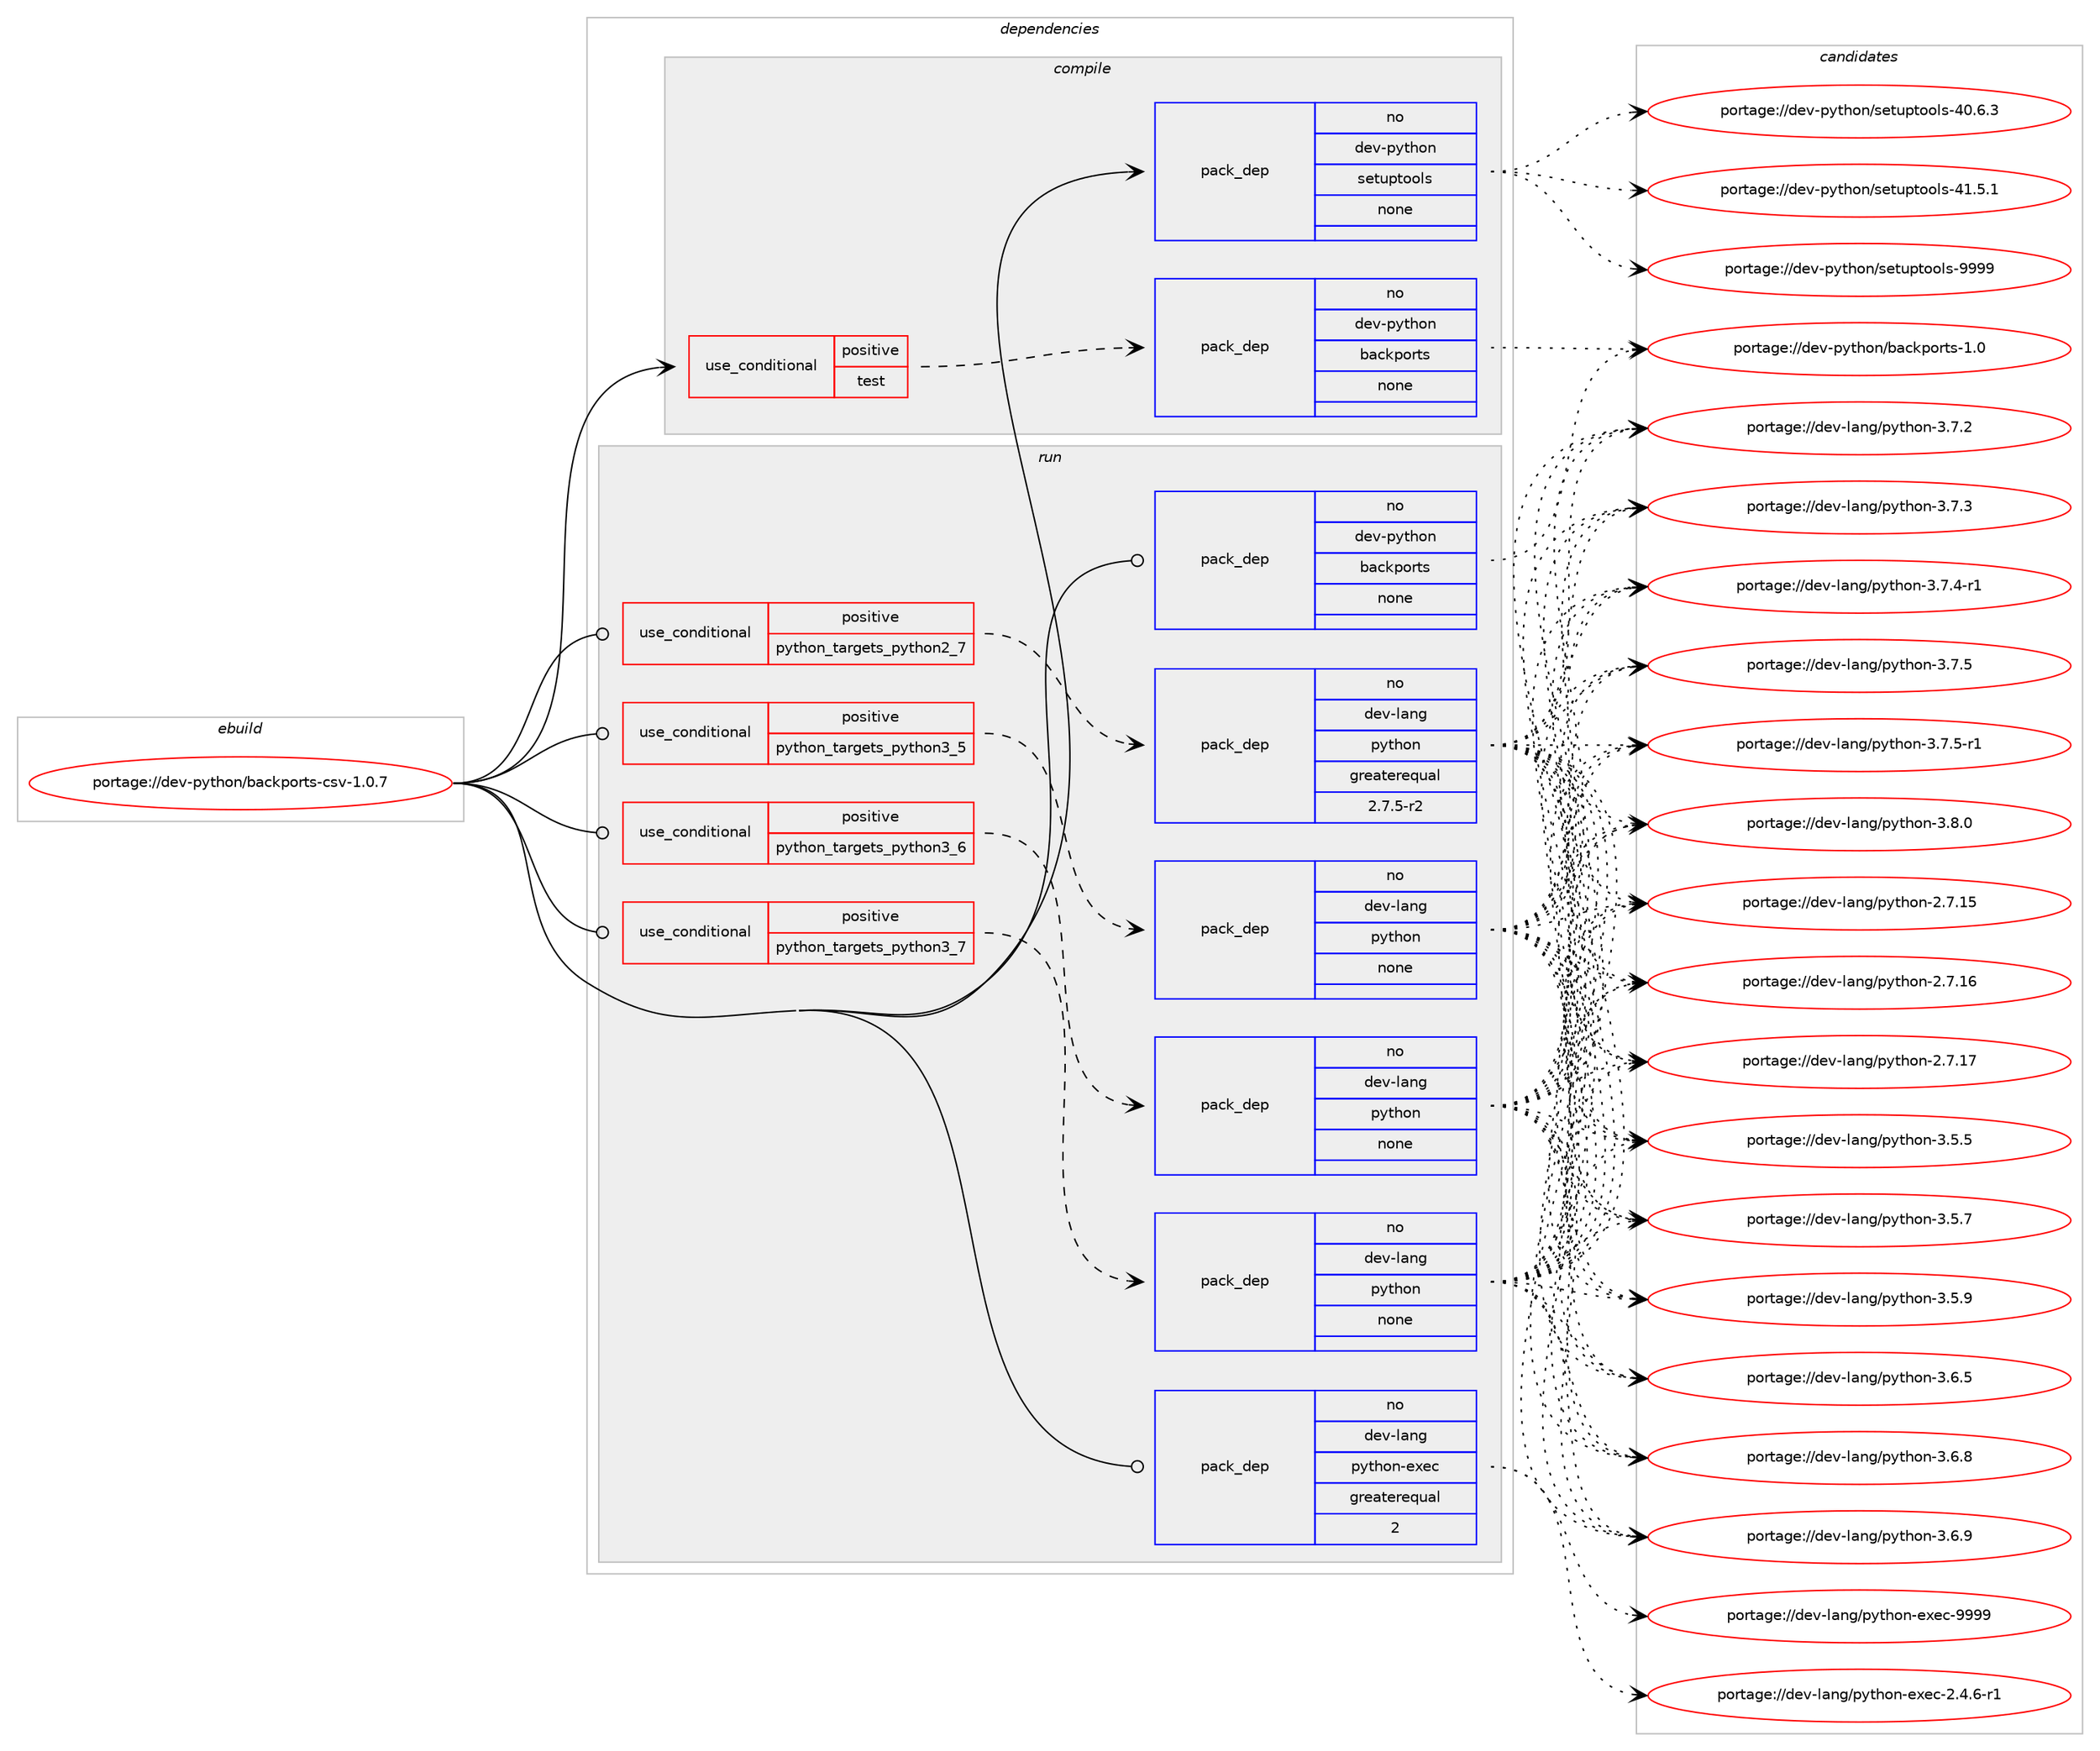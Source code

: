 digraph prolog {

# *************
# Graph options
# *************

newrank=true;
concentrate=true;
compound=true;
graph [rankdir=LR,fontname=Helvetica,fontsize=10,ranksep=1.5];#, ranksep=2.5, nodesep=0.2];
edge  [arrowhead=vee];
node  [fontname=Helvetica,fontsize=10];

# **********
# The ebuild
# **********

subgraph cluster_leftcol {
color=gray;
rank=same;
label=<<i>ebuild</i>>;
id [label="portage://dev-python/backports-csv-1.0.7", color=red, width=4, href="../dev-python/backports-csv-1.0.7.svg"];
}

# ****************
# The dependencies
# ****************

subgraph cluster_midcol {
color=gray;
label=<<i>dependencies</i>>;
subgraph cluster_compile {
fillcolor="#eeeeee";
style=filled;
label=<<i>compile</i>>;
subgraph cond25976 {
dependency130978 [label=<<TABLE BORDER="0" CELLBORDER="1" CELLSPACING="0" CELLPADDING="4"><TR><TD ROWSPAN="3" CELLPADDING="10">use_conditional</TD></TR><TR><TD>positive</TD></TR><TR><TD>test</TD></TR></TABLE>>, shape=none, color=red];
subgraph pack101695 {
dependency130979 [label=<<TABLE BORDER="0" CELLBORDER="1" CELLSPACING="0" CELLPADDING="4" WIDTH="220"><TR><TD ROWSPAN="6" CELLPADDING="30">pack_dep</TD></TR><TR><TD WIDTH="110">no</TD></TR><TR><TD>dev-python</TD></TR><TR><TD>backports</TD></TR><TR><TD>none</TD></TR><TR><TD></TD></TR></TABLE>>, shape=none, color=blue];
}
dependency130978:e -> dependency130979:w [weight=20,style="dashed",arrowhead="vee"];
}
id:e -> dependency130978:w [weight=20,style="solid",arrowhead="vee"];
subgraph pack101696 {
dependency130980 [label=<<TABLE BORDER="0" CELLBORDER="1" CELLSPACING="0" CELLPADDING="4" WIDTH="220"><TR><TD ROWSPAN="6" CELLPADDING="30">pack_dep</TD></TR><TR><TD WIDTH="110">no</TD></TR><TR><TD>dev-python</TD></TR><TR><TD>setuptools</TD></TR><TR><TD>none</TD></TR><TR><TD></TD></TR></TABLE>>, shape=none, color=blue];
}
id:e -> dependency130980:w [weight=20,style="solid",arrowhead="vee"];
}
subgraph cluster_compileandrun {
fillcolor="#eeeeee";
style=filled;
label=<<i>compile and run</i>>;
}
subgraph cluster_run {
fillcolor="#eeeeee";
style=filled;
label=<<i>run</i>>;
subgraph cond25977 {
dependency130981 [label=<<TABLE BORDER="0" CELLBORDER="1" CELLSPACING="0" CELLPADDING="4"><TR><TD ROWSPAN="3" CELLPADDING="10">use_conditional</TD></TR><TR><TD>positive</TD></TR><TR><TD>python_targets_python2_7</TD></TR></TABLE>>, shape=none, color=red];
subgraph pack101697 {
dependency130982 [label=<<TABLE BORDER="0" CELLBORDER="1" CELLSPACING="0" CELLPADDING="4" WIDTH="220"><TR><TD ROWSPAN="6" CELLPADDING="30">pack_dep</TD></TR><TR><TD WIDTH="110">no</TD></TR><TR><TD>dev-lang</TD></TR><TR><TD>python</TD></TR><TR><TD>greaterequal</TD></TR><TR><TD>2.7.5-r2</TD></TR></TABLE>>, shape=none, color=blue];
}
dependency130981:e -> dependency130982:w [weight=20,style="dashed",arrowhead="vee"];
}
id:e -> dependency130981:w [weight=20,style="solid",arrowhead="odot"];
subgraph cond25978 {
dependency130983 [label=<<TABLE BORDER="0" CELLBORDER="1" CELLSPACING="0" CELLPADDING="4"><TR><TD ROWSPAN="3" CELLPADDING="10">use_conditional</TD></TR><TR><TD>positive</TD></TR><TR><TD>python_targets_python3_5</TD></TR></TABLE>>, shape=none, color=red];
subgraph pack101698 {
dependency130984 [label=<<TABLE BORDER="0" CELLBORDER="1" CELLSPACING="0" CELLPADDING="4" WIDTH="220"><TR><TD ROWSPAN="6" CELLPADDING="30">pack_dep</TD></TR><TR><TD WIDTH="110">no</TD></TR><TR><TD>dev-lang</TD></TR><TR><TD>python</TD></TR><TR><TD>none</TD></TR><TR><TD></TD></TR></TABLE>>, shape=none, color=blue];
}
dependency130983:e -> dependency130984:w [weight=20,style="dashed",arrowhead="vee"];
}
id:e -> dependency130983:w [weight=20,style="solid",arrowhead="odot"];
subgraph cond25979 {
dependency130985 [label=<<TABLE BORDER="0" CELLBORDER="1" CELLSPACING="0" CELLPADDING="4"><TR><TD ROWSPAN="3" CELLPADDING="10">use_conditional</TD></TR><TR><TD>positive</TD></TR><TR><TD>python_targets_python3_6</TD></TR></TABLE>>, shape=none, color=red];
subgraph pack101699 {
dependency130986 [label=<<TABLE BORDER="0" CELLBORDER="1" CELLSPACING="0" CELLPADDING="4" WIDTH="220"><TR><TD ROWSPAN="6" CELLPADDING="30">pack_dep</TD></TR><TR><TD WIDTH="110">no</TD></TR><TR><TD>dev-lang</TD></TR><TR><TD>python</TD></TR><TR><TD>none</TD></TR><TR><TD></TD></TR></TABLE>>, shape=none, color=blue];
}
dependency130985:e -> dependency130986:w [weight=20,style="dashed",arrowhead="vee"];
}
id:e -> dependency130985:w [weight=20,style="solid",arrowhead="odot"];
subgraph cond25980 {
dependency130987 [label=<<TABLE BORDER="0" CELLBORDER="1" CELLSPACING="0" CELLPADDING="4"><TR><TD ROWSPAN="3" CELLPADDING="10">use_conditional</TD></TR><TR><TD>positive</TD></TR><TR><TD>python_targets_python3_7</TD></TR></TABLE>>, shape=none, color=red];
subgraph pack101700 {
dependency130988 [label=<<TABLE BORDER="0" CELLBORDER="1" CELLSPACING="0" CELLPADDING="4" WIDTH="220"><TR><TD ROWSPAN="6" CELLPADDING="30">pack_dep</TD></TR><TR><TD WIDTH="110">no</TD></TR><TR><TD>dev-lang</TD></TR><TR><TD>python</TD></TR><TR><TD>none</TD></TR><TR><TD></TD></TR></TABLE>>, shape=none, color=blue];
}
dependency130987:e -> dependency130988:w [weight=20,style="dashed",arrowhead="vee"];
}
id:e -> dependency130987:w [weight=20,style="solid",arrowhead="odot"];
subgraph pack101701 {
dependency130989 [label=<<TABLE BORDER="0" CELLBORDER="1" CELLSPACING="0" CELLPADDING="4" WIDTH="220"><TR><TD ROWSPAN="6" CELLPADDING="30">pack_dep</TD></TR><TR><TD WIDTH="110">no</TD></TR><TR><TD>dev-lang</TD></TR><TR><TD>python-exec</TD></TR><TR><TD>greaterequal</TD></TR><TR><TD>2</TD></TR></TABLE>>, shape=none, color=blue];
}
id:e -> dependency130989:w [weight=20,style="solid",arrowhead="odot"];
subgraph pack101702 {
dependency130990 [label=<<TABLE BORDER="0" CELLBORDER="1" CELLSPACING="0" CELLPADDING="4" WIDTH="220"><TR><TD ROWSPAN="6" CELLPADDING="30">pack_dep</TD></TR><TR><TD WIDTH="110">no</TD></TR><TR><TD>dev-python</TD></TR><TR><TD>backports</TD></TR><TR><TD>none</TD></TR><TR><TD></TD></TR></TABLE>>, shape=none, color=blue];
}
id:e -> dependency130990:w [weight=20,style="solid",arrowhead="odot"];
}
}

# **************
# The candidates
# **************

subgraph cluster_choices {
rank=same;
color=gray;
label=<<i>candidates</i>>;

subgraph choice101695 {
color=black;
nodesep=1;
choiceportage100101118451121211161041111104798979910711211111411611545494648 [label="portage://dev-python/backports-1.0", color=red, width=4,href="../dev-python/backports-1.0.svg"];
dependency130979:e -> choiceportage100101118451121211161041111104798979910711211111411611545494648:w [style=dotted,weight="100"];
}
subgraph choice101696 {
color=black;
nodesep=1;
choiceportage100101118451121211161041111104711510111611711211611111110811545524846544651 [label="portage://dev-python/setuptools-40.6.3", color=red, width=4,href="../dev-python/setuptools-40.6.3.svg"];
choiceportage100101118451121211161041111104711510111611711211611111110811545524946534649 [label="portage://dev-python/setuptools-41.5.1", color=red, width=4,href="../dev-python/setuptools-41.5.1.svg"];
choiceportage10010111845112121116104111110471151011161171121161111111081154557575757 [label="portage://dev-python/setuptools-9999", color=red, width=4,href="../dev-python/setuptools-9999.svg"];
dependency130980:e -> choiceportage100101118451121211161041111104711510111611711211611111110811545524846544651:w [style=dotted,weight="100"];
dependency130980:e -> choiceportage100101118451121211161041111104711510111611711211611111110811545524946534649:w [style=dotted,weight="100"];
dependency130980:e -> choiceportage10010111845112121116104111110471151011161171121161111111081154557575757:w [style=dotted,weight="100"];
}
subgraph choice101697 {
color=black;
nodesep=1;
choiceportage10010111845108971101034711212111610411111045504655464953 [label="portage://dev-lang/python-2.7.15", color=red, width=4,href="../dev-lang/python-2.7.15.svg"];
choiceportage10010111845108971101034711212111610411111045504655464954 [label="portage://dev-lang/python-2.7.16", color=red, width=4,href="../dev-lang/python-2.7.16.svg"];
choiceportage10010111845108971101034711212111610411111045504655464955 [label="portage://dev-lang/python-2.7.17", color=red, width=4,href="../dev-lang/python-2.7.17.svg"];
choiceportage100101118451089711010347112121116104111110455146534653 [label="portage://dev-lang/python-3.5.5", color=red, width=4,href="../dev-lang/python-3.5.5.svg"];
choiceportage100101118451089711010347112121116104111110455146534655 [label="portage://dev-lang/python-3.5.7", color=red, width=4,href="../dev-lang/python-3.5.7.svg"];
choiceportage100101118451089711010347112121116104111110455146534657 [label="portage://dev-lang/python-3.5.9", color=red, width=4,href="../dev-lang/python-3.5.9.svg"];
choiceportage100101118451089711010347112121116104111110455146544653 [label="portage://dev-lang/python-3.6.5", color=red, width=4,href="../dev-lang/python-3.6.5.svg"];
choiceportage100101118451089711010347112121116104111110455146544656 [label="portage://dev-lang/python-3.6.8", color=red, width=4,href="../dev-lang/python-3.6.8.svg"];
choiceportage100101118451089711010347112121116104111110455146544657 [label="portage://dev-lang/python-3.6.9", color=red, width=4,href="../dev-lang/python-3.6.9.svg"];
choiceportage100101118451089711010347112121116104111110455146554650 [label="portage://dev-lang/python-3.7.2", color=red, width=4,href="../dev-lang/python-3.7.2.svg"];
choiceportage100101118451089711010347112121116104111110455146554651 [label="portage://dev-lang/python-3.7.3", color=red, width=4,href="../dev-lang/python-3.7.3.svg"];
choiceportage1001011184510897110103471121211161041111104551465546524511449 [label="portage://dev-lang/python-3.7.4-r1", color=red, width=4,href="../dev-lang/python-3.7.4-r1.svg"];
choiceportage100101118451089711010347112121116104111110455146554653 [label="portage://dev-lang/python-3.7.5", color=red, width=4,href="../dev-lang/python-3.7.5.svg"];
choiceportage1001011184510897110103471121211161041111104551465546534511449 [label="portage://dev-lang/python-3.7.5-r1", color=red, width=4,href="../dev-lang/python-3.7.5-r1.svg"];
choiceportage100101118451089711010347112121116104111110455146564648 [label="portage://dev-lang/python-3.8.0", color=red, width=4,href="../dev-lang/python-3.8.0.svg"];
dependency130982:e -> choiceportage10010111845108971101034711212111610411111045504655464953:w [style=dotted,weight="100"];
dependency130982:e -> choiceportage10010111845108971101034711212111610411111045504655464954:w [style=dotted,weight="100"];
dependency130982:e -> choiceportage10010111845108971101034711212111610411111045504655464955:w [style=dotted,weight="100"];
dependency130982:e -> choiceportage100101118451089711010347112121116104111110455146534653:w [style=dotted,weight="100"];
dependency130982:e -> choiceportage100101118451089711010347112121116104111110455146534655:w [style=dotted,weight="100"];
dependency130982:e -> choiceportage100101118451089711010347112121116104111110455146534657:w [style=dotted,weight="100"];
dependency130982:e -> choiceportage100101118451089711010347112121116104111110455146544653:w [style=dotted,weight="100"];
dependency130982:e -> choiceportage100101118451089711010347112121116104111110455146544656:w [style=dotted,weight="100"];
dependency130982:e -> choiceportage100101118451089711010347112121116104111110455146544657:w [style=dotted,weight="100"];
dependency130982:e -> choiceportage100101118451089711010347112121116104111110455146554650:w [style=dotted,weight="100"];
dependency130982:e -> choiceportage100101118451089711010347112121116104111110455146554651:w [style=dotted,weight="100"];
dependency130982:e -> choiceportage1001011184510897110103471121211161041111104551465546524511449:w [style=dotted,weight="100"];
dependency130982:e -> choiceportage100101118451089711010347112121116104111110455146554653:w [style=dotted,weight="100"];
dependency130982:e -> choiceportage1001011184510897110103471121211161041111104551465546534511449:w [style=dotted,weight="100"];
dependency130982:e -> choiceportage100101118451089711010347112121116104111110455146564648:w [style=dotted,weight="100"];
}
subgraph choice101698 {
color=black;
nodesep=1;
choiceportage10010111845108971101034711212111610411111045504655464953 [label="portage://dev-lang/python-2.7.15", color=red, width=4,href="../dev-lang/python-2.7.15.svg"];
choiceportage10010111845108971101034711212111610411111045504655464954 [label="portage://dev-lang/python-2.7.16", color=red, width=4,href="../dev-lang/python-2.7.16.svg"];
choiceportage10010111845108971101034711212111610411111045504655464955 [label="portage://dev-lang/python-2.7.17", color=red, width=4,href="../dev-lang/python-2.7.17.svg"];
choiceportage100101118451089711010347112121116104111110455146534653 [label="portage://dev-lang/python-3.5.5", color=red, width=4,href="../dev-lang/python-3.5.5.svg"];
choiceportage100101118451089711010347112121116104111110455146534655 [label="portage://dev-lang/python-3.5.7", color=red, width=4,href="../dev-lang/python-3.5.7.svg"];
choiceportage100101118451089711010347112121116104111110455146534657 [label="portage://dev-lang/python-3.5.9", color=red, width=4,href="../dev-lang/python-3.5.9.svg"];
choiceportage100101118451089711010347112121116104111110455146544653 [label="portage://dev-lang/python-3.6.5", color=red, width=4,href="../dev-lang/python-3.6.5.svg"];
choiceportage100101118451089711010347112121116104111110455146544656 [label="portage://dev-lang/python-3.6.8", color=red, width=4,href="../dev-lang/python-3.6.8.svg"];
choiceportage100101118451089711010347112121116104111110455146544657 [label="portage://dev-lang/python-3.6.9", color=red, width=4,href="../dev-lang/python-3.6.9.svg"];
choiceportage100101118451089711010347112121116104111110455146554650 [label="portage://dev-lang/python-3.7.2", color=red, width=4,href="../dev-lang/python-3.7.2.svg"];
choiceportage100101118451089711010347112121116104111110455146554651 [label="portage://dev-lang/python-3.7.3", color=red, width=4,href="../dev-lang/python-3.7.3.svg"];
choiceportage1001011184510897110103471121211161041111104551465546524511449 [label="portage://dev-lang/python-3.7.4-r1", color=red, width=4,href="../dev-lang/python-3.7.4-r1.svg"];
choiceportage100101118451089711010347112121116104111110455146554653 [label="portage://dev-lang/python-3.7.5", color=red, width=4,href="../dev-lang/python-3.7.5.svg"];
choiceportage1001011184510897110103471121211161041111104551465546534511449 [label="portage://dev-lang/python-3.7.5-r1", color=red, width=4,href="../dev-lang/python-3.7.5-r1.svg"];
choiceportage100101118451089711010347112121116104111110455146564648 [label="portage://dev-lang/python-3.8.0", color=red, width=4,href="../dev-lang/python-3.8.0.svg"];
dependency130984:e -> choiceportage10010111845108971101034711212111610411111045504655464953:w [style=dotted,weight="100"];
dependency130984:e -> choiceportage10010111845108971101034711212111610411111045504655464954:w [style=dotted,weight="100"];
dependency130984:e -> choiceportage10010111845108971101034711212111610411111045504655464955:w [style=dotted,weight="100"];
dependency130984:e -> choiceportage100101118451089711010347112121116104111110455146534653:w [style=dotted,weight="100"];
dependency130984:e -> choiceportage100101118451089711010347112121116104111110455146534655:w [style=dotted,weight="100"];
dependency130984:e -> choiceportage100101118451089711010347112121116104111110455146534657:w [style=dotted,weight="100"];
dependency130984:e -> choiceportage100101118451089711010347112121116104111110455146544653:w [style=dotted,weight="100"];
dependency130984:e -> choiceportage100101118451089711010347112121116104111110455146544656:w [style=dotted,weight="100"];
dependency130984:e -> choiceportage100101118451089711010347112121116104111110455146544657:w [style=dotted,weight="100"];
dependency130984:e -> choiceportage100101118451089711010347112121116104111110455146554650:w [style=dotted,weight="100"];
dependency130984:e -> choiceportage100101118451089711010347112121116104111110455146554651:w [style=dotted,weight="100"];
dependency130984:e -> choiceportage1001011184510897110103471121211161041111104551465546524511449:w [style=dotted,weight="100"];
dependency130984:e -> choiceportage100101118451089711010347112121116104111110455146554653:w [style=dotted,weight="100"];
dependency130984:e -> choiceportage1001011184510897110103471121211161041111104551465546534511449:w [style=dotted,weight="100"];
dependency130984:e -> choiceportage100101118451089711010347112121116104111110455146564648:w [style=dotted,weight="100"];
}
subgraph choice101699 {
color=black;
nodesep=1;
choiceportage10010111845108971101034711212111610411111045504655464953 [label="portage://dev-lang/python-2.7.15", color=red, width=4,href="../dev-lang/python-2.7.15.svg"];
choiceportage10010111845108971101034711212111610411111045504655464954 [label="portage://dev-lang/python-2.7.16", color=red, width=4,href="../dev-lang/python-2.7.16.svg"];
choiceportage10010111845108971101034711212111610411111045504655464955 [label="portage://dev-lang/python-2.7.17", color=red, width=4,href="../dev-lang/python-2.7.17.svg"];
choiceportage100101118451089711010347112121116104111110455146534653 [label="portage://dev-lang/python-3.5.5", color=red, width=4,href="../dev-lang/python-3.5.5.svg"];
choiceportage100101118451089711010347112121116104111110455146534655 [label="portage://dev-lang/python-3.5.7", color=red, width=4,href="../dev-lang/python-3.5.7.svg"];
choiceportage100101118451089711010347112121116104111110455146534657 [label="portage://dev-lang/python-3.5.9", color=red, width=4,href="../dev-lang/python-3.5.9.svg"];
choiceportage100101118451089711010347112121116104111110455146544653 [label="portage://dev-lang/python-3.6.5", color=red, width=4,href="../dev-lang/python-3.6.5.svg"];
choiceportage100101118451089711010347112121116104111110455146544656 [label="portage://dev-lang/python-3.6.8", color=red, width=4,href="../dev-lang/python-3.6.8.svg"];
choiceportage100101118451089711010347112121116104111110455146544657 [label="portage://dev-lang/python-3.6.9", color=red, width=4,href="../dev-lang/python-3.6.9.svg"];
choiceportage100101118451089711010347112121116104111110455146554650 [label="portage://dev-lang/python-3.7.2", color=red, width=4,href="../dev-lang/python-3.7.2.svg"];
choiceportage100101118451089711010347112121116104111110455146554651 [label="portage://dev-lang/python-3.7.3", color=red, width=4,href="../dev-lang/python-3.7.3.svg"];
choiceportage1001011184510897110103471121211161041111104551465546524511449 [label="portage://dev-lang/python-3.7.4-r1", color=red, width=4,href="../dev-lang/python-3.7.4-r1.svg"];
choiceportage100101118451089711010347112121116104111110455146554653 [label="portage://dev-lang/python-3.7.5", color=red, width=4,href="../dev-lang/python-3.7.5.svg"];
choiceportage1001011184510897110103471121211161041111104551465546534511449 [label="portage://dev-lang/python-3.7.5-r1", color=red, width=4,href="../dev-lang/python-3.7.5-r1.svg"];
choiceportage100101118451089711010347112121116104111110455146564648 [label="portage://dev-lang/python-3.8.0", color=red, width=4,href="../dev-lang/python-3.8.0.svg"];
dependency130986:e -> choiceportage10010111845108971101034711212111610411111045504655464953:w [style=dotted,weight="100"];
dependency130986:e -> choiceportage10010111845108971101034711212111610411111045504655464954:w [style=dotted,weight="100"];
dependency130986:e -> choiceportage10010111845108971101034711212111610411111045504655464955:w [style=dotted,weight="100"];
dependency130986:e -> choiceportage100101118451089711010347112121116104111110455146534653:w [style=dotted,weight="100"];
dependency130986:e -> choiceportage100101118451089711010347112121116104111110455146534655:w [style=dotted,weight="100"];
dependency130986:e -> choiceportage100101118451089711010347112121116104111110455146534657:w [style=dotted,weight="100"];
dependency130986:e -> choiceportage100101118451089711010347112121116104111110455146544653:w [style=dotted,weight="100"];
dependency130986:e -> choiceportage100101118451089711010347112121116104111110455146544656:w [style=dotted,weight="100"];
dependency130986:e -> choiceportage100101118451089711010347112121116104111110455146544657:w [style=dotted,weight="100"];
dependency130986:e -> choiceportage100101118451089711010347112121116104111110455146554650:w [style=dotted,weight="100"];
dependency130986:e -> choiceportage100101118451089711010347112121116104111110455146554651:w [style=dotted,weight="100"];
dependency130986:e -> choiceportage1001011184510897110103471121211161041111104551465546524511449:w [style=dotted,weight="100"];
dependency130986:e -> choiceportage100101118451089711010347112121116104111110455146554653:w [style=dotted,weight="100"];
dependency130986:e -> choiceportage1001011184510897110103471121211161041111104551465546534511449:w [style=dotted,weight="100"];
dependency130986:e -> choiceportage100101118451089711010347112121116104111110455146564648:w [style=dotted,weight="100"];
}
subgraph choice101700 {
color=black;
nodesep=1;
choiceportage10010111845108971101034711212111610411111045504655464953 [label="portage://dev-lang/python-2.7.15", color=red, width=4,href="../dev-lang/python-2.7.15.svg"];
choiceportage10010111845108971101034711212111610411111045504655464954 [label="portage://dev-lang/python-2.7.16", color=red, width=4,href="../dev-lang/python-2.7.16.svg"];
choiceportage10010111845108971101034711212111610411111045504655464955 [label="portage://dev-lang/python-2.7.17", color=red, width=4,href="../dev-lang/python-2.7.17.svg"];
choiceportage100101118451089711010347112121116104111110455146534653 [label="portage://dev-lang/python-3.5.5", color=red, width=4,href="../dev-lang/python-3.5.5.svg"];
choiceportage100101118451089711010347112121116104111110455146534655 [label="portage://dev-lang/python-3.5.7", color=red, width=4,href="../dev-lang/python-3.5.7.svg"];
choiceportage100101118451089711010347112121116104111110455146534657 [label="portage://dev-lang/python-3.5.9", color=red, width=4,href="../dev-lang/python-3.5.9.svg"];
choiceportage100101118451089711010347112121116104111110455146544653 [label="portage://dev-lang/python-3.6.5", color=red, width=4,href="../dev-lang/python-3.6.5.svg"];
choiceportage100101118451089711010347112121116104111110455146544656 [label="portage://dev-lang/python-3.6.8", color=red, width=4,href="../dev-lang/python-3.6.8.svg"];
choiceportage100101118451089711010347112121116104111110455146544657 [label="portage://dev-lang/python-3.6.9", color=red, width=4,href="../dev-lang/python-3.6.9.svg"];
choiceportage100101118451089711010347112121116104111110455146554650 [label="portage://dev-lang/python-3.7.2", color=red, width=4,href="../dev-lang/python-3.7.2.svg"];
choiceportage100101118451089711010347112121116104111110455146554651 [label="portage://dev-lang/python-3.7.3", color=red, width=4,href="../dev-lang/python-3.7.3.svg"];
choiceportage1001011184510897110103471121211161041111104551465546524511449 [label="portage://dev-lang/python-3.7.4-r1", color=red, width=4,href="../dev-lang/python-3.7.4-r1.svg"];
choiceportage100101118451089711010347112121116104111110455146554653 [label="portage://dev-lang/python-3.7.5", color=red, width=4,href="../dev-lang/python-3.7.5.svg"];
choiceportage1001011184510897110103471121211161041111104551465546534511449 [label="portage://dev-lang/python-3.7.5-r1", color=red, width=4,href="../dev-lang/python-3.7.5-r1.svg"];
choiceportage100101118451089711010347112121116104111110455146564648 [label="portage://dev-lang/python-3.8.0", color=red, width=4,href="../dev-lang/python-3.8.0.svg"];
dependency130988:e -> choiceportage10010111845108971101034711212111610411111045504655464953:w [style=dotted,weight="100"];
dependency130988:e -> choiceportage10010111845108971101034711212111610411111045504655464954:w [style=dotted,weight="100"];
dependency130988:e -> choiceportage10010111845108971101034711212111610411111045504655464955:w [style=dotted,weight="100"];
dependency130988:e -> choiceportage100101118451089711010347112121116104111110455146534653:w [style=dotted,weight="100"];
dependency130988:e -> choiceportage100101118451089711010347112121116104111110455146534655:w [style=dotted,weight="100"];
dependency130988:e -> choiceportage100101118451089711010347112121116104111110455146534657:w [style=dotted,weight="100"];
dependency130988:e -> choiceportage100101118451089711010347112121116104111110455146544653:w [style=dotted,weight="100"];
dependency130988:e -> choiceportage100101118451089711010347112121116104111110455146544656:w [style=dotted,weight="100"];
dependency130988:e -> choiceportage100101118451089711010347112121116104111110455146544657:w [style=dotted,weight="100"];
dependency130988:e -> choiceportage100101118451089711010347112121116104111110455146554650:w [style=dotted,weight="100"];
dependency130988:e -> choiceportage100101118451089711010347112121116104111110455146554651:w [style=dotted,weight="100"];
dependency130988:e -> choiceportage1001011184510897110103471121211161041111104551465546524511449:w [style=dotted,weight="100"];
dependency130988:e -> choiceportage100101118451089711010347112121116104111110455146554653:w [style=dotted,weight="100"];
dependency130988:e -> choiceportage1001011184510897110103471121211161041111104551465546534511449:w [style=dotted,weight="100"];
dependency130988:e -> choiceportage100101118451089711010347112121116104111110455146564648:w [style=dotted,weight="100"];
}
subgraph choice101701 {
color=black;
nodesep=1;
choiceportage10010111845108971101034711212111610411111045101120101994550465246544511449 [label="portage://dev-lang/python-exec-2.4.6-r1", color=red, width=4,href="../dev-lang/python-exec-2.4.6-r1.svg"];
choiceportage10010111845108971101034711212111610411111045101120101994557575757 [label="portage://dev-lang/python-exec-9999", color=red, width=4,href="../dev-lang/python-exec-9999.svg"];
dependency130989:e -> choiceportage10010111845108971101034711212111610411111045101120101994550465246544511449:w [style=dotted,weight="100"];
dependency130989:e -> choiceportage10010111845108971101034711212111610411111045101120101994557575757:w [style=dotted,weight="100"];
}
subgraph choice101702 {
color=black;
nodesep=1;
choiceportage100101118451121211161041111104798979910711211111411611545494648 [label="portage://dev-python/backports-1.0", color=red, width=4,href="../dev-python/backports-1.0.svg"];
dependency130990:e -> choiceportage100101118451121211161041111104798979910711211111411611545494648:w [style=dotted,weight="100"];
}
}

}

